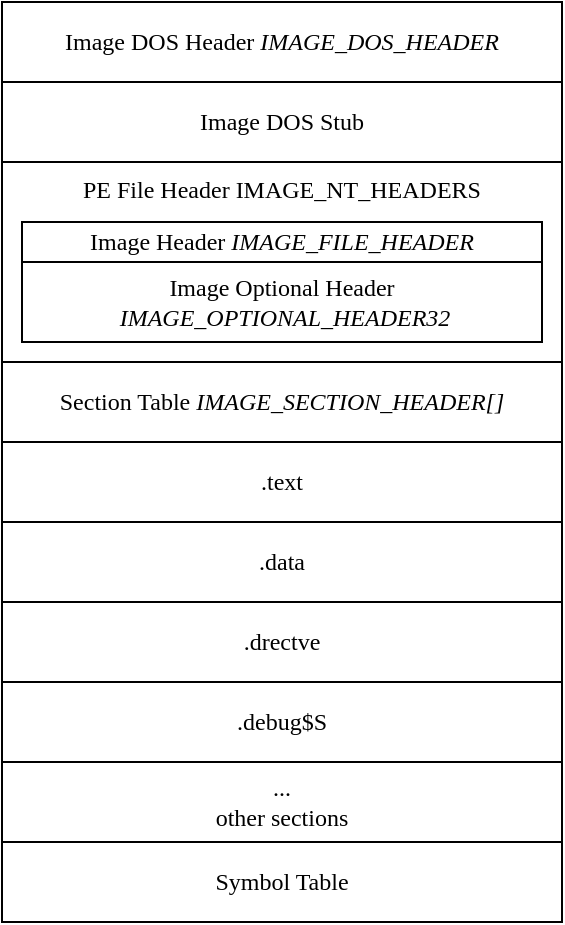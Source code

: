 <mxfile version="14.4.3" type="device"><diagram id="ANK35WbZC-MGM45Yka_q" name="第 1 页"><mxGraphModel dx="1088" dy="880" grid="1" gridSize="10" guides="1" tooltips="1" connect="1" arrows="1" fold="1" page="1" pageScale="1" pageWidth="827" pageHeight="1169" math="0" shadow="0"><root><mxCell id="0"/><mxCell id="1" parent="0"/><mxCell id="vUxwZWd72jpLK1Cfuo6y-13" value="&lt;font face=&quot;Georgia&quot;&gt;PE File Header IMAGE_NT_HEADERS&lt;br&gt;&lt;br&gt;&lt;br&gt;&lt;br&gt;&lt;br&gt;&lt;br&gt;&lt;/font&gt;" style="rounded=0;whiteSpace=wrap;html=1;" vertex="1" parent="1"><mxGeometry x="200" y="120" width="280" height="100" as="geometry"/></mxCell><mxCell id="vUxwZWd72jpLK1Cfuo6y-1" value="&lt;font face=&quot;Georgia&quot;&gt;Image Header&lt;i&gt;&amp;nbsp;IMAGE_FILE_HEADER&lt;/i&gt;&lt;/font&gt;" style="rounded=0;whiteSpace=wrap;html=1;" vertex="1" parent="1"><mxGeometry x="210" y="150" width="260" height="20" as="geometry"/></mxCell><mxCell id="vUxwZWd72jpLK1Cfuo6y-3" value="&lt;font face=&quot;Georgia&quot;&gt;Section Table&lt;i&gt; IMAGE_SECTION_HEADER[]&lt;/i&gt;&lt;/font&gt;" style="rounded=0;whiteSpace=wrap;html=1;" vertex="1" parent="1"><mxGeometry x="200" y="220" width="280" height="40" as="geometry"/></mxCell><mxCell id="vUxwZWd72jpLK1Cfuo6y-4" value="&lt;font face=&quot;Georgia&quot;&gt;.text&lt;/font&gt;" style="rounded=0;whiteSpace=wrap;html=1;" vertex="1" parent="1"><mxGeometry x="200" y="260" width="280" height="40" as="geometry"/></mxCell><mxCell id="vUxwZWd72jpLK1Cfuo6y-5" value="&lt;font face=&quot;Georgia&quot;&gt;.data&lt;br&gt;&lt;/font&gt;" style="rounded=0;whiteSpace=wrap;html=1;" vertex="1" parent="1"><mxGeometry x="200" y="300" width="280" height="40" as="geometry"/></mxCell><mxCell id="vUxwZWd72jpLK1Cfuo6y-6" value="&lt;font face=&quot;Georgia&quot;&gt;.drectve&lt;br&gt;&lt;/font&gt;" style="rounded=0;whiteSpace=wrap;html=1;" vertex="1" parent="1"><mxGeometry x="200" y="340" width="280" height="40" as="geometry"/></mxCell><mxCell id="vUxwZWd72jpLK1Cfuo6y-7" value="&lt;font face=&quot;Georgia&quot;&gt;.debug$S&lt;br&gt;&lt;/font&gt;" style="rounded=0;whiteSpace=wrap;html=1;" vertex="1" parent="1"><mxGeometry x="200" y="380" width="280" height="40" as="geometry"/></mxCell><mxCell id="vUxwZWd72jpLK1Cfuo6y-8" value="&lt;font face=&quot;Georgia&quot;&gt;...&lt;br&gt;other sections&lt;br&gt;&lt;/font&gt;" style="rounded=0;whiteSpace=wrap;html=1;" vertex="1" parent="1"><mxGeometry x="200" y="420" width="280" height="40" as="geometry"/></mxCell><mxCell id="vUxwZWd72jpLK1Cfuo6y-9" value="&lt;font face=&quot;Georgia&quot;&gt;Symbol Table&lt;br&gt;&lt;/font&gt;" style="rounded=0;whiteSpace=wrap;html=1;" vertex="1" parent="1"><mxGeometry x="200" y="460" width="280" height="40" as="geometry"/></mxCell><mxCell id="vUxwZWd72jpLK1Cfuo6y-10" value="&lt;font face=&quot;Georgia&quot;&gt;Image DOS Header&lt;i&gt;&amp;nbsp;IMAGE_DOS_HEADER&lt;/i&gt;&lt;/font&gt;" style="rounded=0;whiteSpace=wrap;html=1;" vertex="1" parent="1"><mxGeometry x="200" y="40" width="280" height="40" as="geometry"/></mxCell><mxCell id="vUxwZWd72jpLK1Cfuo6y-12" value="&lt;font face=&quot;Georgia&quot;&gt;Image DOS Stub&lt;/font&gt;" style="rounded=0;whiteSpace=wrap;html=1;" vertex="1" parent="1"><mxGeometry x="200" y="80" width="280" height="40" as="geometry"/></mxCell><mxCell id="vUxwZWd72jpLK1Cfuo6y-14" value="&lt;font face=&quot;Georgia&quot;&gt;Image Optional Header&lt;br&gt;&lt;i&gt;&amp;nbsp;IMAGE_OPTIONAL_HEADER32&lt;/i&gt;&lt;/font&gt;" style="rounded=0;whiteSpace=wrap;html=1;" vertex="1" parent="1"><mxGeometry x="210" y="170" width="260" height="40" as="geometry"/></mxCell></root></mxGraphModel></diagram></mxfile>